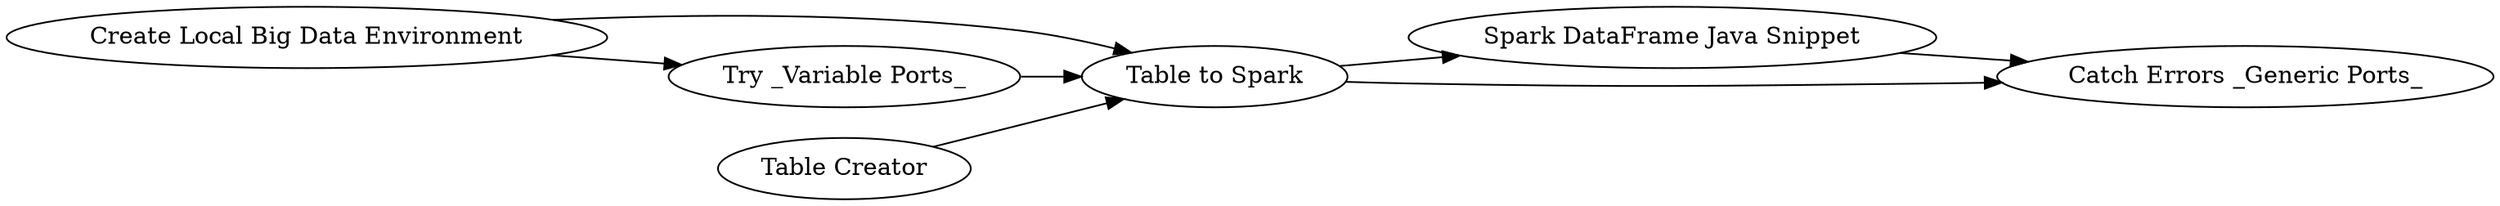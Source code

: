 digraph {
	4 -> 7
	1 -> 4
	4 -> 2
	6 -> 4
	3 -> 4
	3 -> 1
	7 -> 2
	1 [label="Try _Variable Ports_"]
	7 [label="Spark DataFrame Java Snippet"]
	4 [label="Table to Spark"]
	6 [label="Table Creator"]
	3 [label="Create Local Big Data Environment"]
	2 [label="Catch Errors _Generic Ports_"]
	rankdir=LR
}
